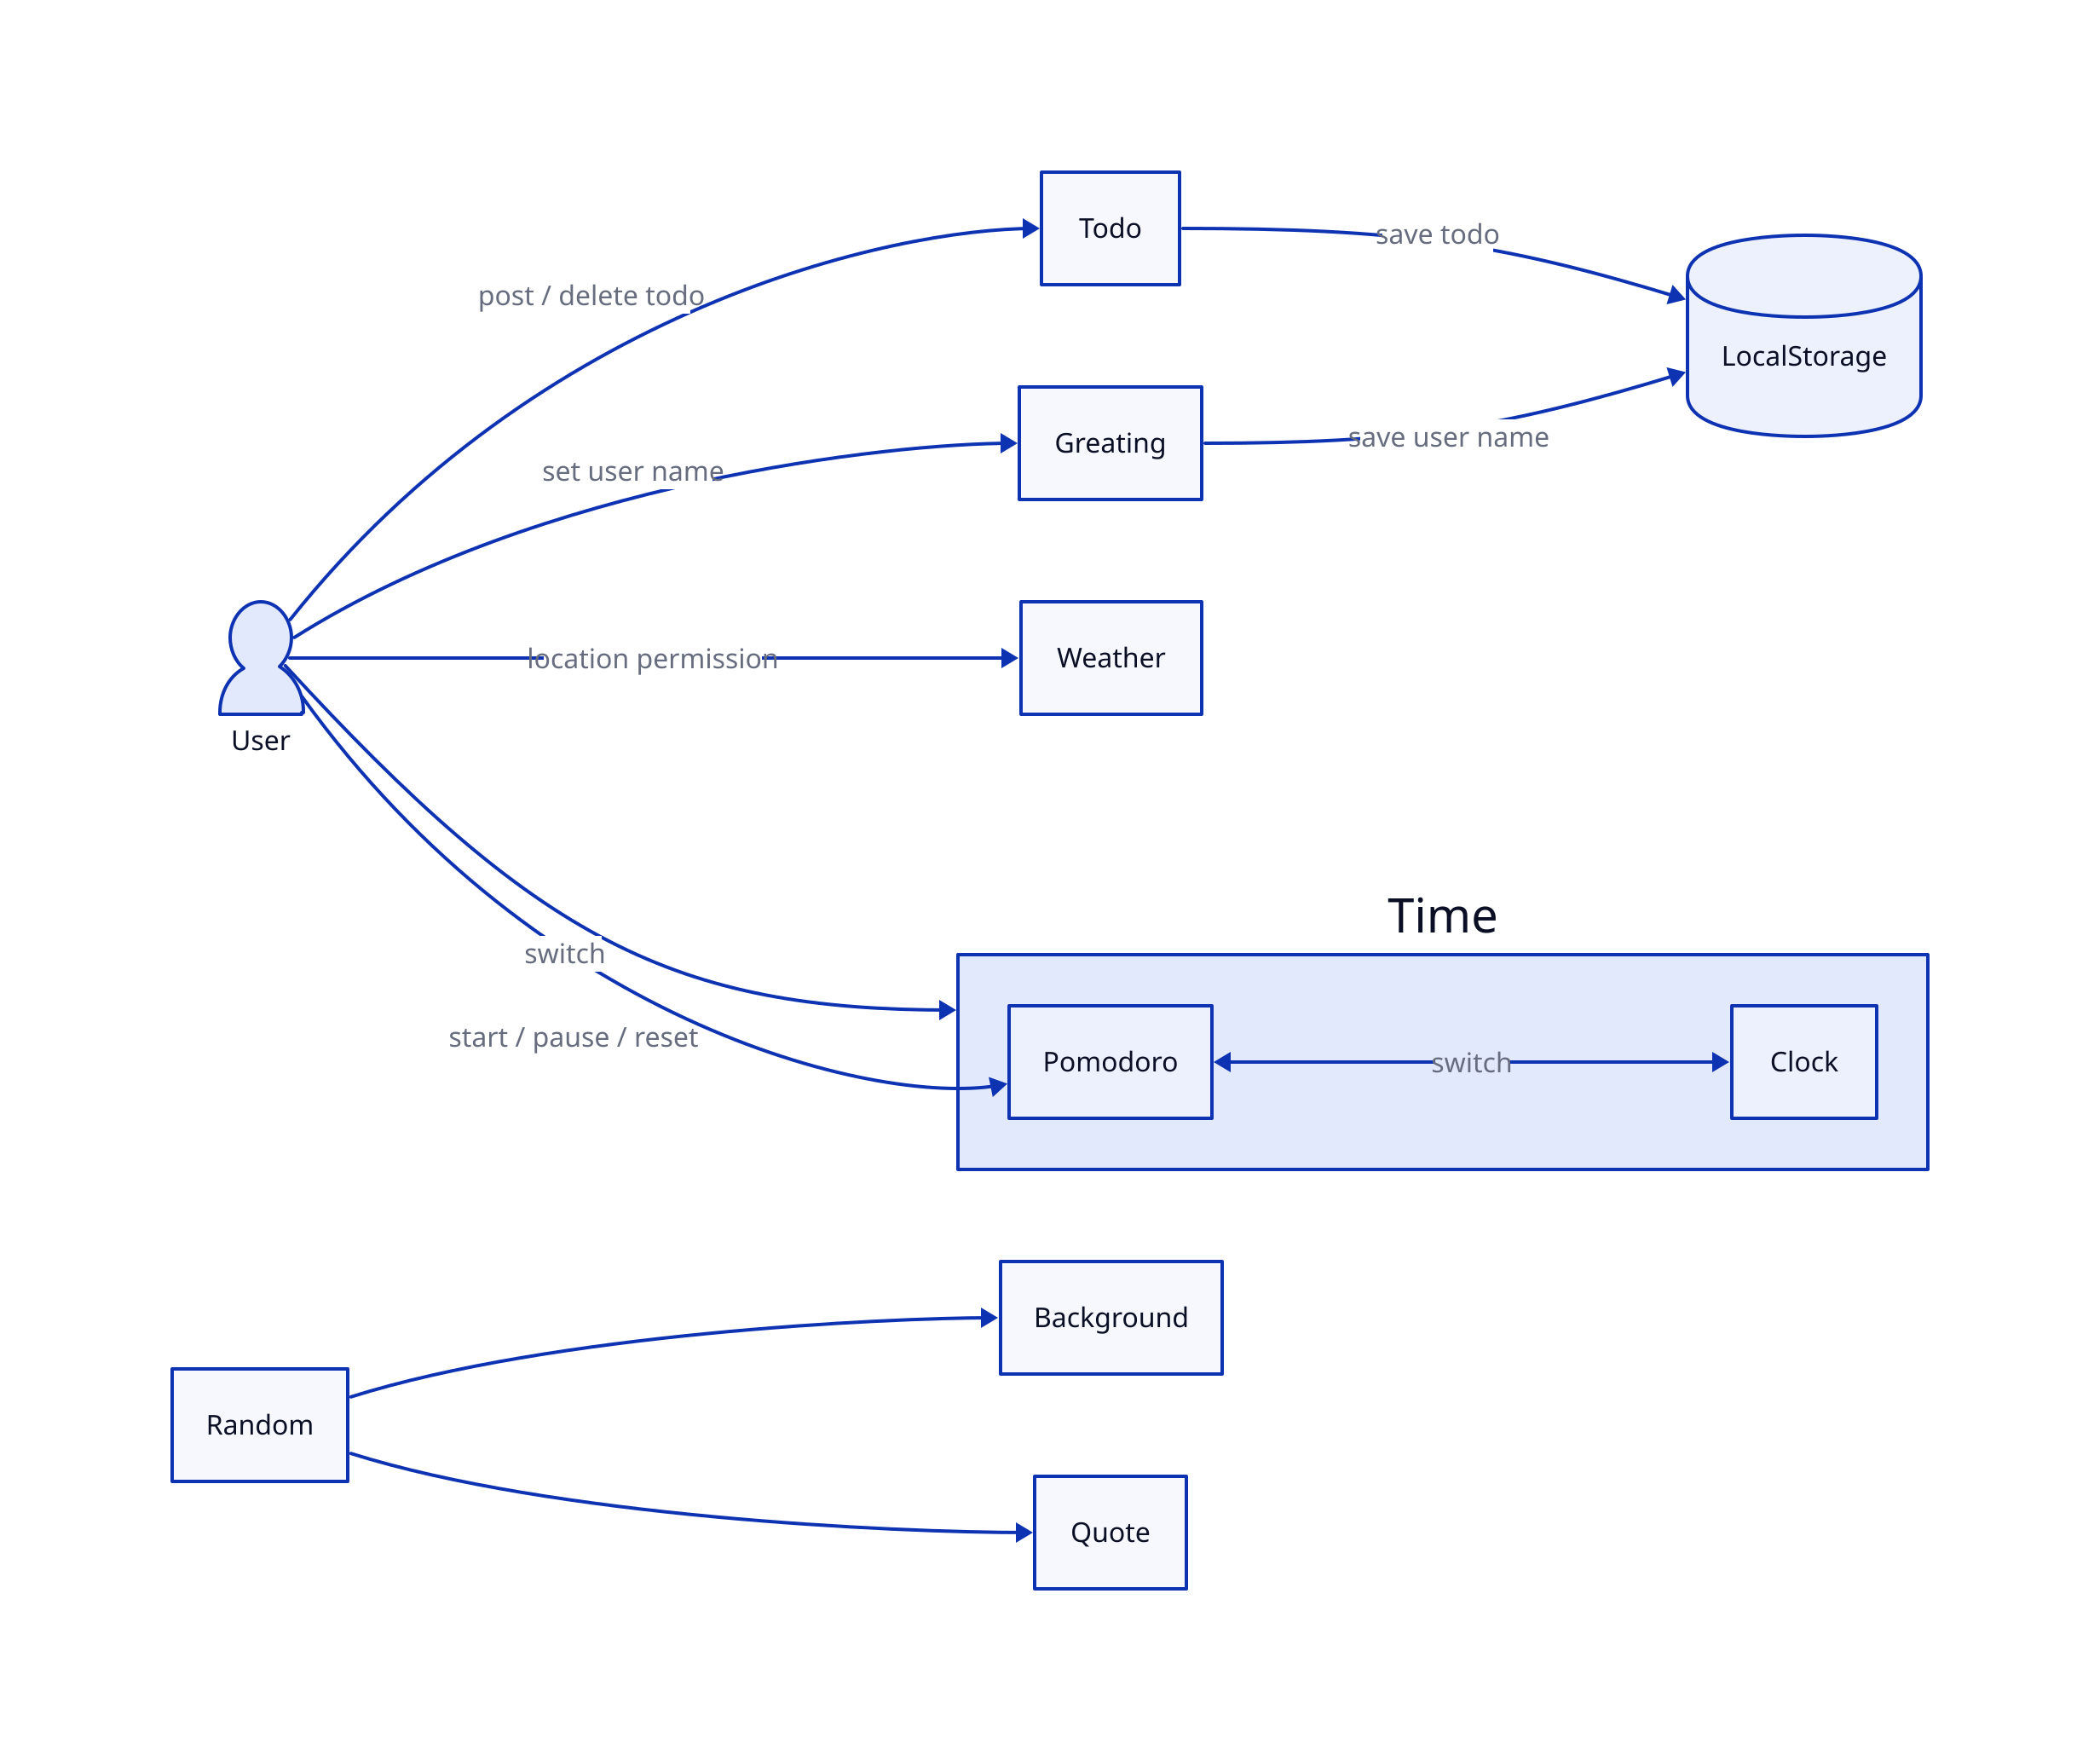 direction: right

User.shape: person
LocalStorage.shape: cylinder

User -> Todo: post / delete todo

User -> Greating: set user name

Todo -> LocalStorage: save todo
Greating -> LocalStorage: save user name

User -> Weather: location permission

Random -> Background

Random -> Quote

Time: {
  Pomodoro <-> Clock: switch
}

User -> Time: switch
User -> Time.Pomodoro: start / pause / reset
